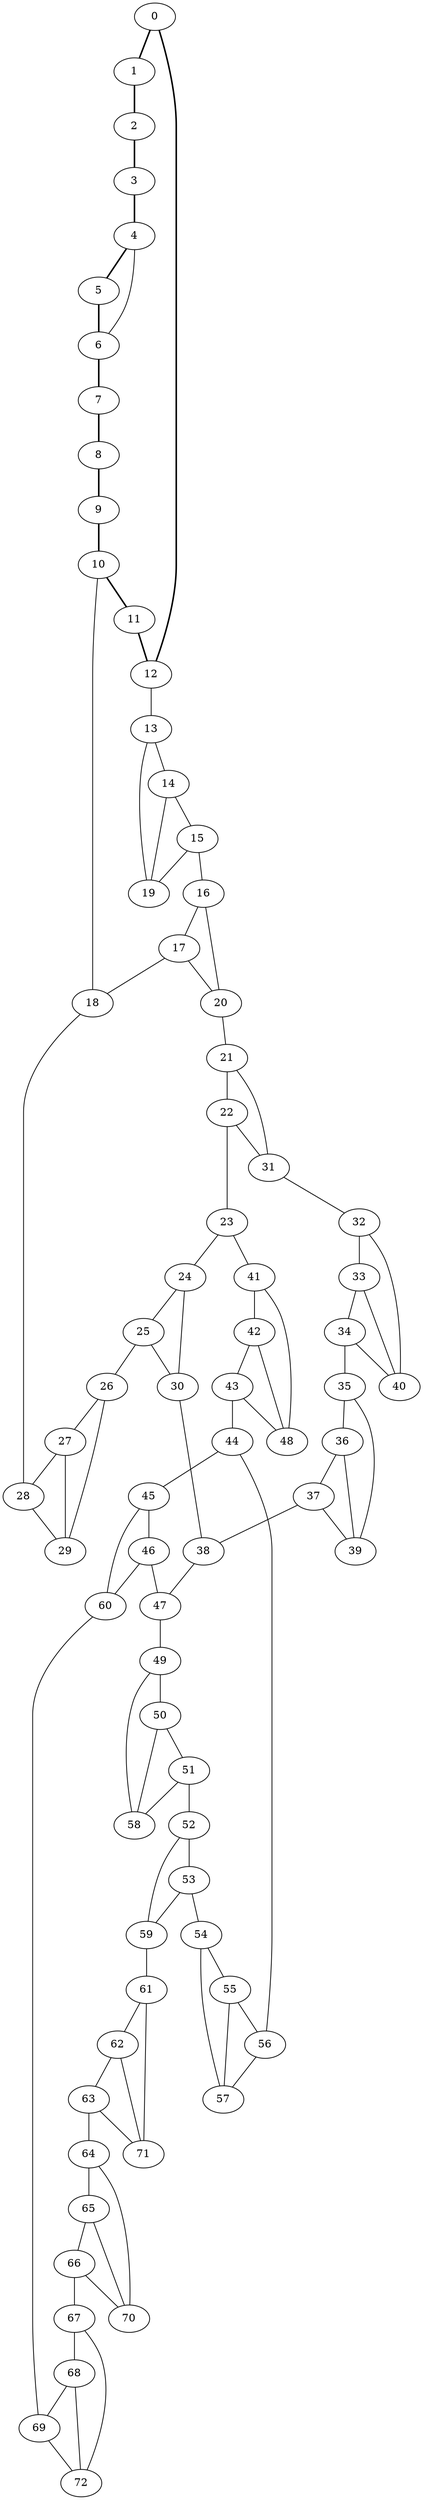 //Inside of this graph isn't 3-connected
graph G {
0 [ pos = " 16.50,0.00!" ];
0 -- 1[style=bold];
0 -- 12[style=bold];
1 [ pos = " 14.61,7.67!" ];
1 -- 2[style=bold];
2 [ pos = " 9.37,13.58!" ];
2 -- 3[style=bold];
3 [ pos = " 1.99,16.38!" ];
3 -- 4[style=bold];
4 [ pos = " -5.85,15.43!" ];
4 -- 5[style=bold];
4 -- 6;
5 [ pos = " -12.35,10.94!" ];
5 -- 6[style=bold];
6 [ pos = " -16.02,3.95!" ];
6 -- 7[style=bold];
7 [ pos = " -16.02,-3.95!" ];
7 -- 8[style=bold];
8 [ pos = " -12.35,-10.94!" ];
8 -- 9[style=bold];
9 [ pos = " -5.85,-15.43!" ];
9 -- 10[style=bold];
10 [ pos = " 1.99,-16.38!" ];
10 -- 11[style=bold];
10 -- 18;
11 [ pos = " 9.37,-13.58!" ];
11 -- 12[style=bold];
12 [ pos = " 14.61,-7.67!" ];
12 -- 13;
13 -- 14;
13 -- 19;
14 -- 15;
14 -- 19;
15 -- 16;
15 -- 19;
16 -- 17;
16 -- 20;
17 -- 18;
17 -- 20;
18 -- 28;
20 -- 21;
21 -- 22;
21 -- 31;
22 -- 23;
22 -- 31;
23 -- 24;
23 -- 41;
24 -- 25;
24 -- 30;
25 -- 26;
25 -- 30;
26 -- 27;
26 -- 29;
27 -- 28;
27 -- 29;
28 -- 29;
30 -- 38;
31 -- 32;
32 -- 33;
32 -- 40;
33 -- 34;
33 -- 40;
34 -- 35;
34 -- 40;
35 -- 36;
35 -- 39;
36 -- 37;
36 -- 39;
37 -- 38;
37 -- 39;
38 -- 47;
41 -- 42;
41 -- 48;
42 -- 43;
42 -- 48;
43 -- 44;
43 -- 48;
44 -- 45;
44 -- 56;
45 -- 46;
45 -- 60;
46 -- 47;
46 -- 60;
47 -- 49;
49 -- 50;
49 -- 58;
50 -- 51;
50 -- 58;
51 -- 52;
51 -- 58;
52 -- 53;
52 -- 59;
53 -- 54;
53 -- 59;
54 -- 55;
54 -- 57;
55 -- 56;
55 -- 57;
56 -- 57;
59 -- 61;
60 -- 69;
61 -- 62;
61 -- 71;
62 -- 63;
62 -- 71;
63 -- 64;
63 -- 71;
64 -- 65;
64 -- 70;
65 -- 66;
65 -- 70;
66 -- 67;
66 -- 70;
67 -- 68;
67 -- 72;
68 -- 69;
68 -- 72;
69 -- 72;
}
